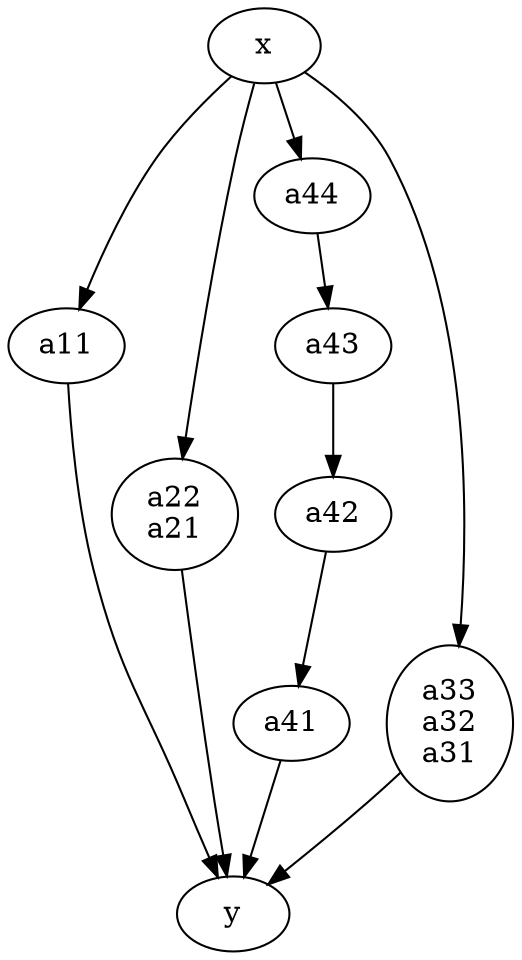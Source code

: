 digraph G {
  graph [name="chains1234r-compact-compact"]
a11;
"a22
a21";
a41;
a42;
a43;
a44;
x;
y;
"a33
a32
a31";
x->a11 ;
a11->y ;
x->a44 ;
a44->a43 ;
a43->a42 ;
a42->a41 ;
a41->y ;
x->"a22
a21" ;
"a22
a21"->y ;
x->"a33
a32
a31" ;
"a33
a32
a31"->y ;
}
